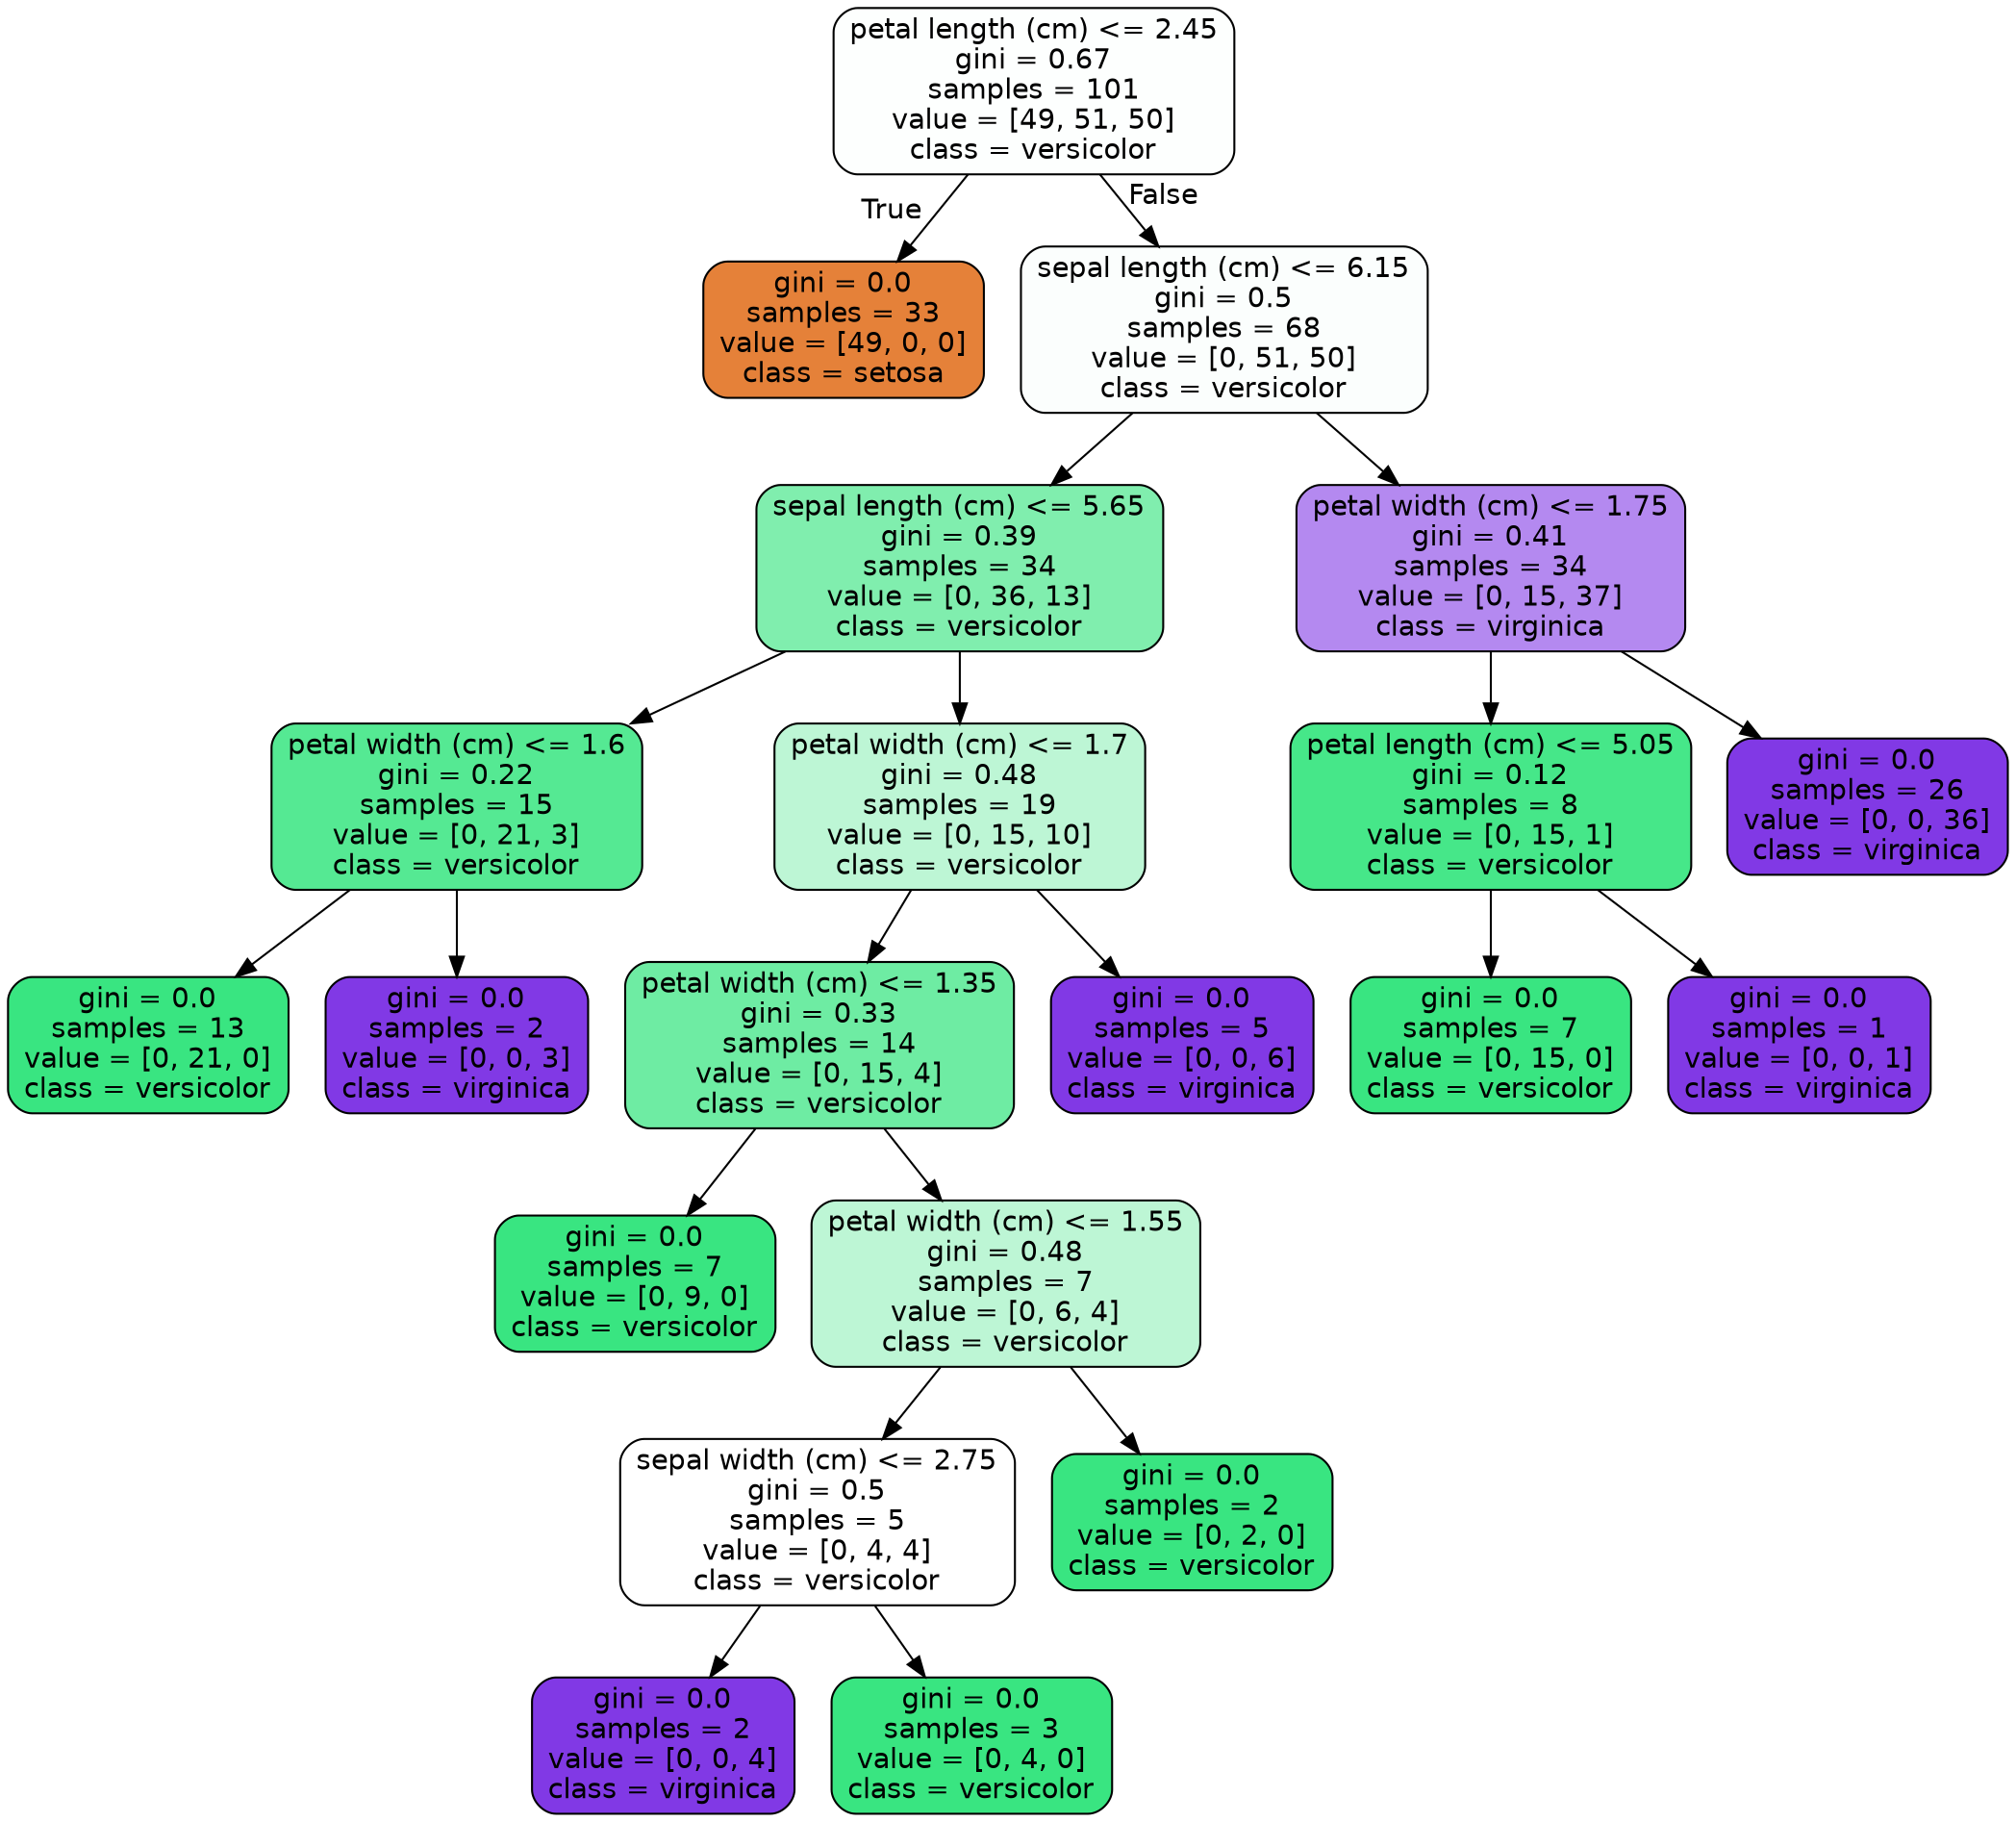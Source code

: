 digraph Tree {
node [shape=box, style="filled, rounded", color="black", fontname=helvetica] ;
edge [fontname=helvetica] ;
0 [label="petal length (cm) <= 2.45\ngini = 0.67\nsamples = 101\nvalue = [49, 51, 50]\nclass = versicolor", fillcolor="#fdfffe"] ;
1 [label="gini = 0.0\nsamples = 33\nvalue = [49, 0, 0]\nclass = setosa", fillcolor="#e58139"] ;
0 -> 1 [labeldistance=2.5, labelangle=45, headlabel="True"] ;
2 [label="sepal length (cm) <= 6.15\ngini = 0.5\nsamples = 68\nvalue = [0, 51, 50]\nclass = versicolor", fillcolor="#fbfefd"] ;
0 -> 2 [labeldistance=2.5, labelangle=-45, headlabel="False"] ;
3 [label="sepal length (cm) <= 5.65\ngini = 0.39\nsamples = 34\nvalue = [0, 36, 13]\nclass = versicolor", fillcolor="#80eeae"] ;
2 -> 3 ;
4 [label="petal width (cm) <= 1.6\ngini = 0.22\nsamples = 15\nvalue = [0, 21, 3]\nclass = versicolor", fillcolor="#55e993"] ;
3 -> 4 ;
5 [label="gini = 0.0\nsamples = 13\nvalue = [0, 21, 0]\nclass = versicolor", fillcolor="#39e581"] ;
4 -> 5 ;
6 [label="gini = 0.0\nsamples = 2\nvalue = [0, 0, 3]\nclass = virginica", fillcolor="#8139e5"] ;
4 -> 6 ;
7 [label="petal width (cm) <= 1.7\ngini = 0.48\nsamples = 19\nvalue = [0, 15, 10]\nclass = versicolor", fillcolor="#bdf6d5"] ;
3 -> 7 ;
8 [label="petal width (cm) <= 1.35\ngini = 0.33\nsamples = 14\nvalue = [0, 15, 4]\nclass = versicolor", fillcolor="#6eeca3"] ;
7 -> 8 ;
9 [label="gini = 0.0\nsamples = 7\nvalue = [0, 9, 0]\nclass = versicolor", fillcolor="#39e581"] ;
8 -> 9 ;
10 [label="petal width (cm) <= 1.55\ngini = 0.48\nsamples = 7\nvalue = [0, 6, 4]\nclass = versicolor", fillcolor="#bdf6d5"] ;
8 -> 10 ;
11 [label="sepal width (cm) <= 2.75\ngini = 0.5\nsamples = 5\nvalue = [0, 4, 4]\nclass = versicolor", fillcolor="#ffffff"] ;
10 -> 11 ;
12 [label="gini = 0.0\nsamples = 2\nvalue = [0, 0, 4]\nclass = virginica", fillcolor="#8139e5"] ;
11 -> 12 ;
13 [label="gini = 0.0\nsamples = 3\nvalue = [0, 4, 0]\nclass = versicolor", fillcolor="#39e581"] ;
11 -> 13 ;
14 [label="gini = 0.0\nsamples = 2\nvalue = [0, 2, 0]\nclass = versicolor", fillcolor="#39e581"] ;
10 -> 14 ;
15 [label="gini = 0.0\nsamples = 5\nvalue = [0, 0, 6]\nclass = virginica", fillcolor="#8139e5"] ;
7 -> 15 ;
16 [label="petal width (cm) <= 1.75\ngini = 0.41\nsamples = 34\nvalue = [0, 15, 37]\nclass = virginica", fillcolor="#b489f0"] ;
2 -> 16 ;
17 [label="petal length (cm) <= 5.05\ngini = 0.12\nsamples = 8\nvalue = [0, 15, 1]\nclass = versicolor", fillcolor="#46e789"] ;
16 -> 17 ;
18 [label="gini = 0.0\nsamples = 7\nvalue = [0, 15, 0]\nclass = versicolor", fillcolor="#39e581"] ;
17 -> 18 ;
19 [label="gini = 0.0\nsamples = 1\nvalue = [0, 0, 1]\nclass = virginica", fillcolor="#8139e5"] ;
17 -> 19 ;
20 [label="gini = 0.0\nsamples = 26\nvalue = [0, 0, 36]\nclass = virginica", fillcolor="#8139e5"] ;
16 -> 20 ;
}